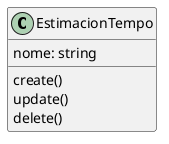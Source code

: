 @startuml EstimacionTempo

class EstimacionTempo {
    {field} nome: string
    {method} create()
    {method} update()
    {method} delete()
}

@enduml